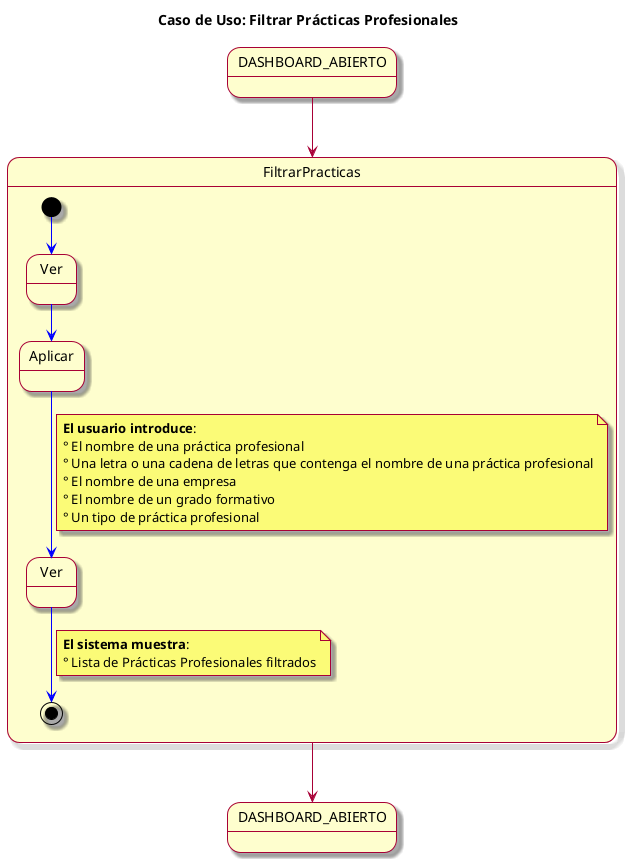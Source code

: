 @startuml
skin rose
title Caso de Uso: Filtrar Prácticas Profesionales

state "DASHBOARD_ABIERTO" as DASHBOARD_ABIERTO2
DASHBOARD_ABIERTO --> FiltrarPracticas
FiltrarPracticas --> DASHBOARD_ABIERTO2

state FiltrarPracticas {

  [*] -[#blue]-> verlistadoPracticas
  state "Ver" as verlistadoPracticas
  verlistadoPracticas -[#blue]-> confirmarFiltrado
  state "Aplicar" as confirmarFiltrado
  confirmarFiltrado -[#blue]-> listadoFiltrado
  note on link
    **El usuario introduce**:
    ° El nombre de una práctica profesional
    ° Una letra o una cadena de letras que contenga el nombre de una práctica profesional
    ° El nombre de una empresa
    ° El nombre de un grado formativo
    ° Un tipo de práctica profesional
  end note
  state "Ver" as listadoFiltrado
  listadoFiltrado -[#blue]-> [*]
}

note on link
  **El sistema muestra**:
  ° Lista de Prácticas Profesionales filtrados
end note

@enduml